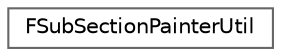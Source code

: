 digraph "Graphical Class Hierarchy"
{
 // INTERACTIVE_SVG=YES
 // LATEX_PDF_SIZE
  bgcolor="transparent";
  edge [fontname=Helvetica,fontsize=10,labelfontname=Helvetica,labelfontsize=10];
  node [fontname=Helvetica,fontsize=10,shape=box,height=0.2,width=0.4];
  rankdir="LR";
  Node0 [id="Node000000",label="FSubSectionPainterUtil",height=0.2,width=0.4,color="grey40", fillcolor="white", style="filled",URL="$d2/d79/classFSubSectionPainterUtil.html",tooltip="Utility class for drawing sub-sequence sections."];
}
